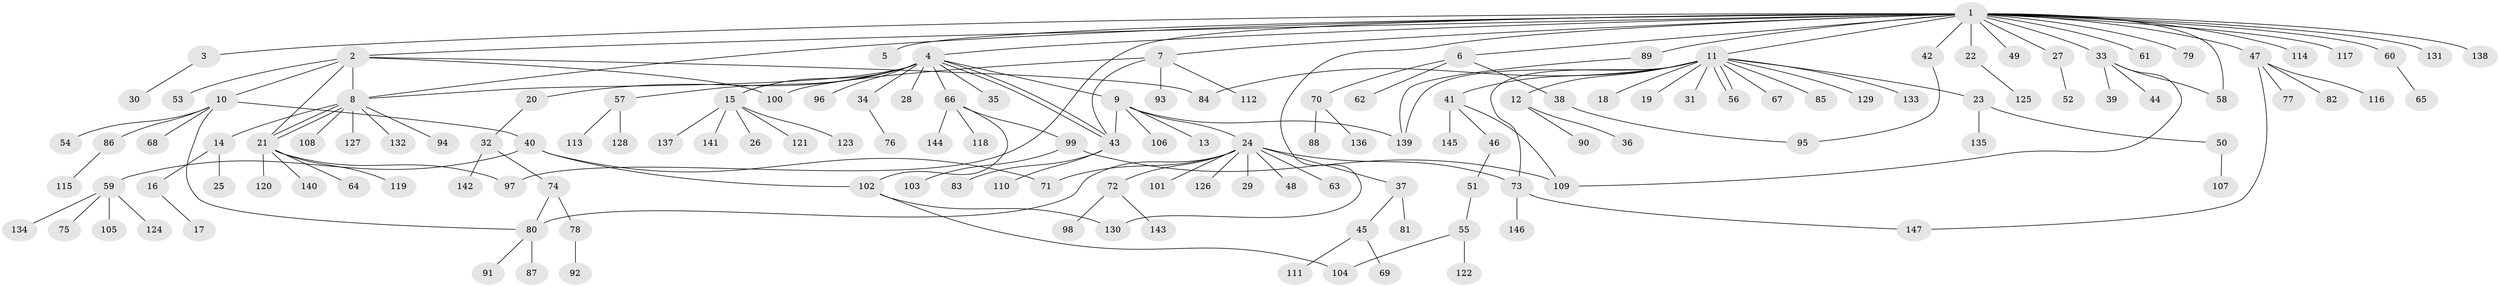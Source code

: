 // coarse degree distribution, {13: 0.022222222222222223, 6: 0.06666666666666667, 1: 0.3111111111111111, 9: 0.022222222222222223, 4: 0.1111111111111111, 3: 0.17777777777777778, 5: 0.044444444444444446, 2: 0.24444444444444444}
// Generated by graph-tools (version 1.1) at 2025/50/03/04/25 22:50:31]
// undirected, 147 vertices, 171 edges
graph export_dot {
  node [color=gray90,style=filled];
  1;
  2;
  3;
  4;
  5;
  6;
  7;
  8;
  9;
  10;
  11;
  12;
  13;
  14;
  15;
  16;
  17;
  18;
  19;
  20;
  21;
  22;
  23;
  24;
  25;
  26;
  27;
  28;
  29;
  30;
  31;
  32;
  33;
  34;
  35;
  36;
  37;
  38;
  39;
  40;
  41;
  42;
  43;
  44;
  45;
  46;
  47;
  48;
  49;
  50;
  51;
  52;
  53;
  54;
  55;
  56;
  57;
  58;
  59;
  60;
  61;
  62;
  63;
  64;
  65;
  66;
  67;
  68;
  69;
  70;
  71;
  72;
  73;
  74;
  75;
  76;
  77;
  78;
  79;
  80;
  81;
  82;
  83;
  84;
  85;
  86;
  87;
  88;
  89;
  90;
  91;
  92;
  93;
  94;
  95;
  96;
  97;
  98;
  99;
  100;
  101;
  102;
  103;
  104;
  105;
  106;
  107;
  108;
  109;
  110;
  111;
  112;
  113;
  114;
  115;
  116;
  117;
  118;
  119;
  120;
  121;
  122;
  123;
  124;
  125;
  126;
  127;
  128;
  129;
  130;
  131;
  132;
  133;
  134;
  135;
  136;
  137;
  138;
  139;
  140;
  141;
  142;
  143;
  144;
  145;
  146;
  147;
  1 -- 2;
  1 -- 3;
  1 -- 4;
  1 -- 5;
  1 -- 6;
  1 -- 7;
  1 -- 8;
  1 -- 11;
  1 -- 22;
  1 -- 27;
  1 -- 33;
  1 -- 42;
  1 -- 47;
  1 -- 49;
  1 -- 58;
  1 -- 60;
  1 -- 61;
  1 -- 79;
  1 -- 89;
  1 -- 97;
  1 -- 114;
  1 -- 117;
  1 -- 130;
  1 -- 131;
  1 -- 138;
  2 -- 8;
  2 -- 10;
  2 -- 21;
  2 -- 53;
  2 -- 84;
  2 -- 100;
  3 -- 30;
  4 -- 8;
  4 -- 9;
  4 -- 15;
  4 -- 20;
  4 -- 28;
  4 -- 34;
  4 -- 35;
  4 -- 43;
  4 -- 43;
  4 -- 57;
  4 -- 66;
  4 -- 96;
  6 -- 38;
  6 -- 62;
  6 -- 70;
  7 -- 43;
  7 -- 93;
  7 -- 100;
  7 -- 112;
  8 -- 14;
  8 -- 21;
  8 -- 21;
  8 -- 94;
  8 -- 108;
  8 -- 127;
  8 -- 132;
  9 -- 13;
  9 -- 24;
  9 -- 43;
  9 -- 106;
  9 -- 139;
  10 -- 40;
  10 -- 54;
  10 -- 68;
  10 -- 80;
  10 -- 86;
  11 -- 12;
  11 -- 18;
  11 -- 19;
  11 -- 23;
  11 -- 31;
  11 -- 41;
  11 -- 56;
  11 -- 56;
  11 -- 67;
  11 -- 73;
  11 -- 84;
  11 -- 85;
  11 -- 129;
  11 -- 133;
  11 -- 139;
  12 -- 36;
  12 -- 90;
  14 -- 16;
  14 -- 25;
  15 -- 26;
  15 -- 121;
  15 -- 123;
  15 -- 137;
  15 -- 141;
  16 -- 17;
  20 -- 32;
  21 -- 64;
  21 -- 97;
  21 -- 119;
  21 -- 120;
  21 -- 140;
  22 -- 125;
  23 -- 50;
  23 -- 135;
  24 -- 29;
  24 -- 37;
  24 -- 48;
  24 -- 63;
  24 -- 71;
  24 -- 72;
  24 -- 73;
  24 -- 80;
  24 -- 101;
  24 -- 126;
  27 -- 52;
  32 -- 74;
  32 -- 142;
  33 -- 39;
  33 -- 44;
  33 -- 58;
  33 -- 109;
  34 -- 76;
  37 -- 45;
  37 -- 81;
  38 -- 95;
  40 -- 59;
  40 -- 71;
  40 -- 102;
  41 -- 46;
  41 -- 109;
  41 -- 145;
  42 -- 95;
  43 -- 83;
  43 -- 110;
  45 -- 69;
  45 -- 111;
  46 -- 51;
  47 -- 77;
  47 -- 82;
  47 -- 116;
  47 -- 147;
  50 -- 107;
  51 -- 55;
  55 -- 104;
  55 -- 122;
  57 -- 113;
  57 -- 128;
  59 -- 75;
  59 -- 105;
  59 -- 124;
  59 -- 134;
  60 -- 65;
  66 -- 99;
  66 -- 102;
  66 -- 118;
  66 -- 144;
  70 -- 88;
  70 -- 136;
  72 -- 98;
  72 -- 143;
  73 -- 146;
  73 -- 147;
  74 -- 78;
  74 -- 80;
  78 -- 92;
  80 -- 87;
  80 -- 91;
  86 -- 115;
  89 -- 139;
  99 -- 103;
  99 -- 109;
  102 -- 104;
  102 -- 130;
}
